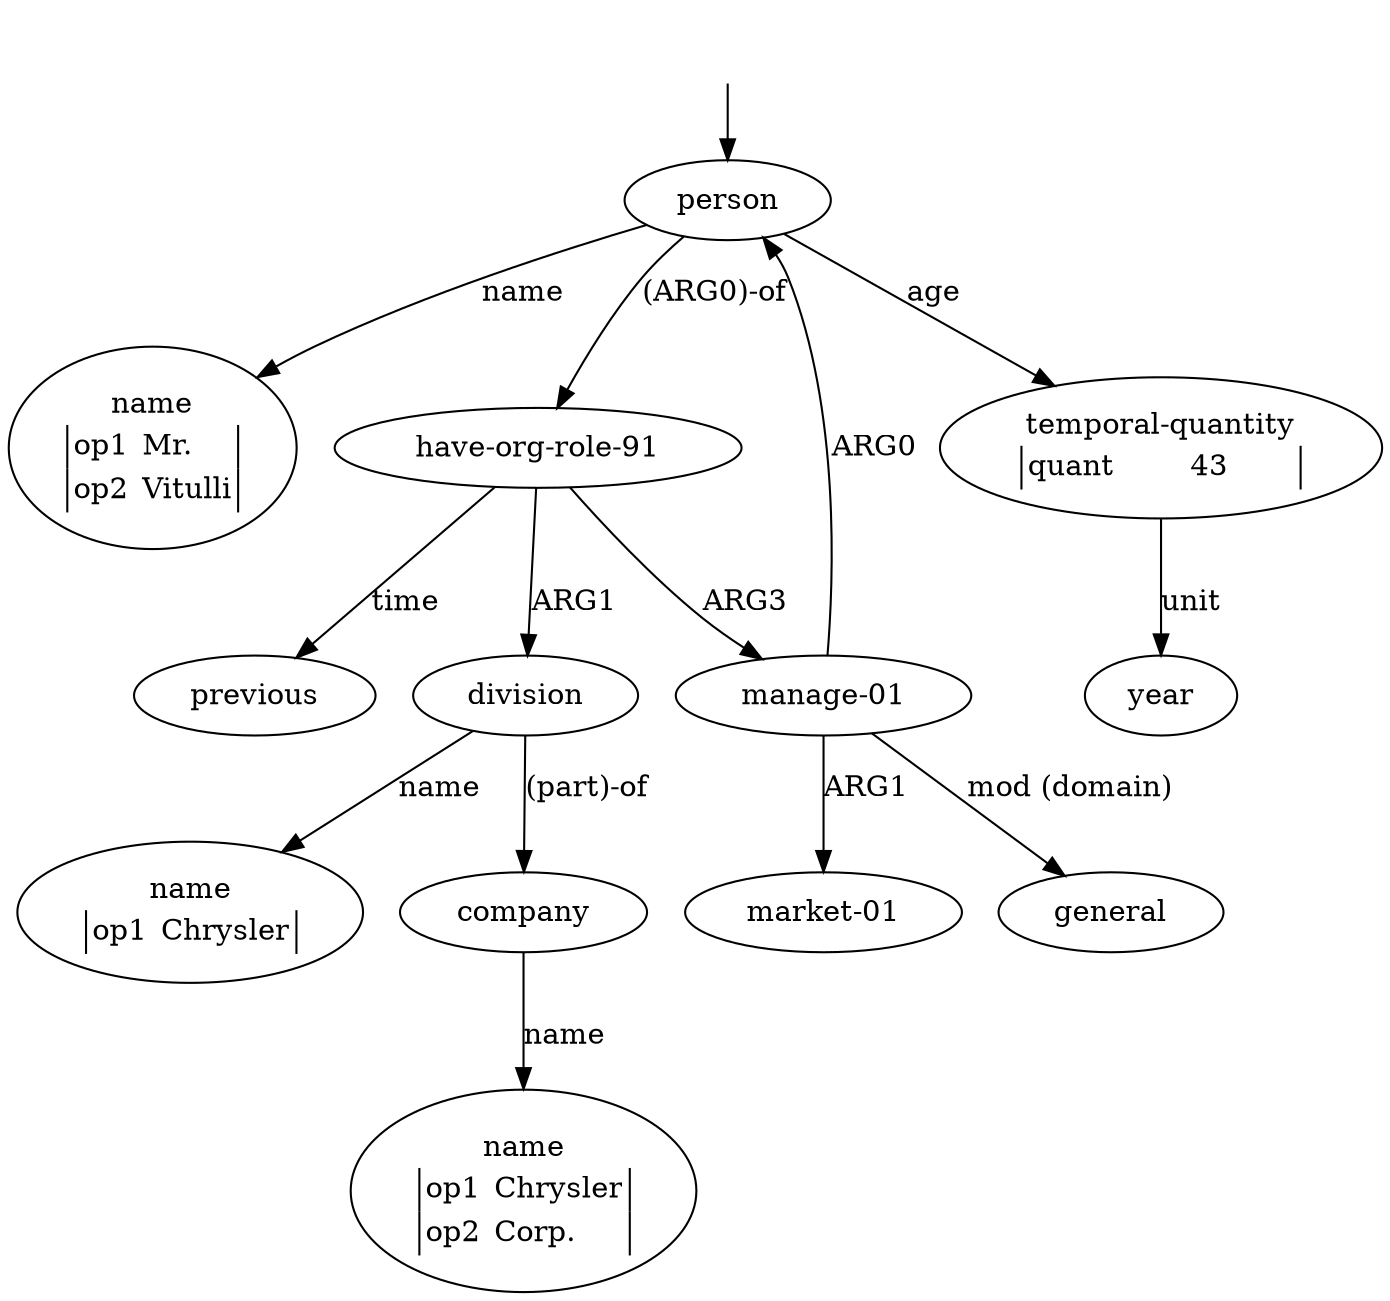 digraph "20009003" {
  top [ style=invis ];
  top -> 0;
  0 [ label=<<table align="center" border="0" cellspacing="0"><tr><td colspan="2">person</td></tr></table>> ];
  1 [ label=<<table align="center" border="0" cellspacing="0"><tr><td colspan="2">name</td></tr><tr><td sides="l" border="1" align="left">op1</td><td sides="r" border="1" align="left">Mr.</td></tr><tr><td sides="l" border="1" align="left">op2</td><td sides="r" border="1" align="left">Vitulli</td></tr></table>> ];
  2 [ label=<<table align="center" border="0" cellspacing="0"><tr><td colspan="2">have-org-role-91</td></tr></table>> ];
  3 [ label=<<table align="center" border="0" cellspacing="0"><tr><td colspan="2">division</td></tr></table>> ];
  4 [ label=<<table align="center" border="0" cellspacing="0"><tr><td colspan="2">name</td></tr><tr><td sides="l" border="1" align="left">op1</td><td sides="r" border="1" align="left">Chrysler</td></tr></table>> ];
  5 [ label=<<table align="center" border="0" cellspacing="0"><tr><td colspan="2">company</td></tr></table>> ];
  6 [ label=<<table align="center" border="0" cellspacing="0"><tr><td colspan="2">name</td></tr><tr><td sides="l" border="1" align="left">op1</td><td sides="r" border="1" align="left">Chrysler</td></tr><tr><td sides="l" border="1" align="left">op2</td><td sides="r" border="1" align="left">Corp.</td></tr></table>> ];
  7 [ label=<<table align="center" border="0" cellspacing="0"><tr><td colspan="2">manage-01</td></tr></table>> ];
  8 [ label=<<table align="center" border="0" cellspacing="0"><tr><td colspan="2">market-01</td></tr></table>> ];
  9 [ label=<<table align="center" border="0" cellspacing="0"><tr><td colspan="2">general</td></tr></table>> ];
  10 [ label=<<table align="center" border="0" cellspacing="0"><tr><td colspan="2">previous</td></tr></table>> ];
  11 [ label=<<table align="center" border="0" cellspacing="0"><tr><td colspan="2">temporal-quantity</td></tr><tr><td sides="l" border="1" align="left">quant</td><td sides="r" border="1" align="left">43</td></tr></table>> ];
  12 [ label=<<table align="center" border="0" cellspacing="0"><tr><td colspan="2">year</td></tr></table>> ];
  0 -> 2 [ label="(ARG0)-of" ];
  7 -> 9 [ label="mod (domain)" ];
  11 -> 12 [ label="unit" ];
  0 -> 1 [ label="name" ];
  0 -> 11 [ label="age" ];
  2 -> 10 [ label="time" ];
  3 -> 4 [ label="name" ];
  3 -> 5 [ label="(part)-of" ];
  5 -> 6 [ label="name" ];
  7 -> 8 [ label="ARG1" ];
  7 -> 0 [ label="ARG0" ];
  2 -> 7 [ label="ARG3" ];
  2 -> 3 [ label="ARG1" ];
}

